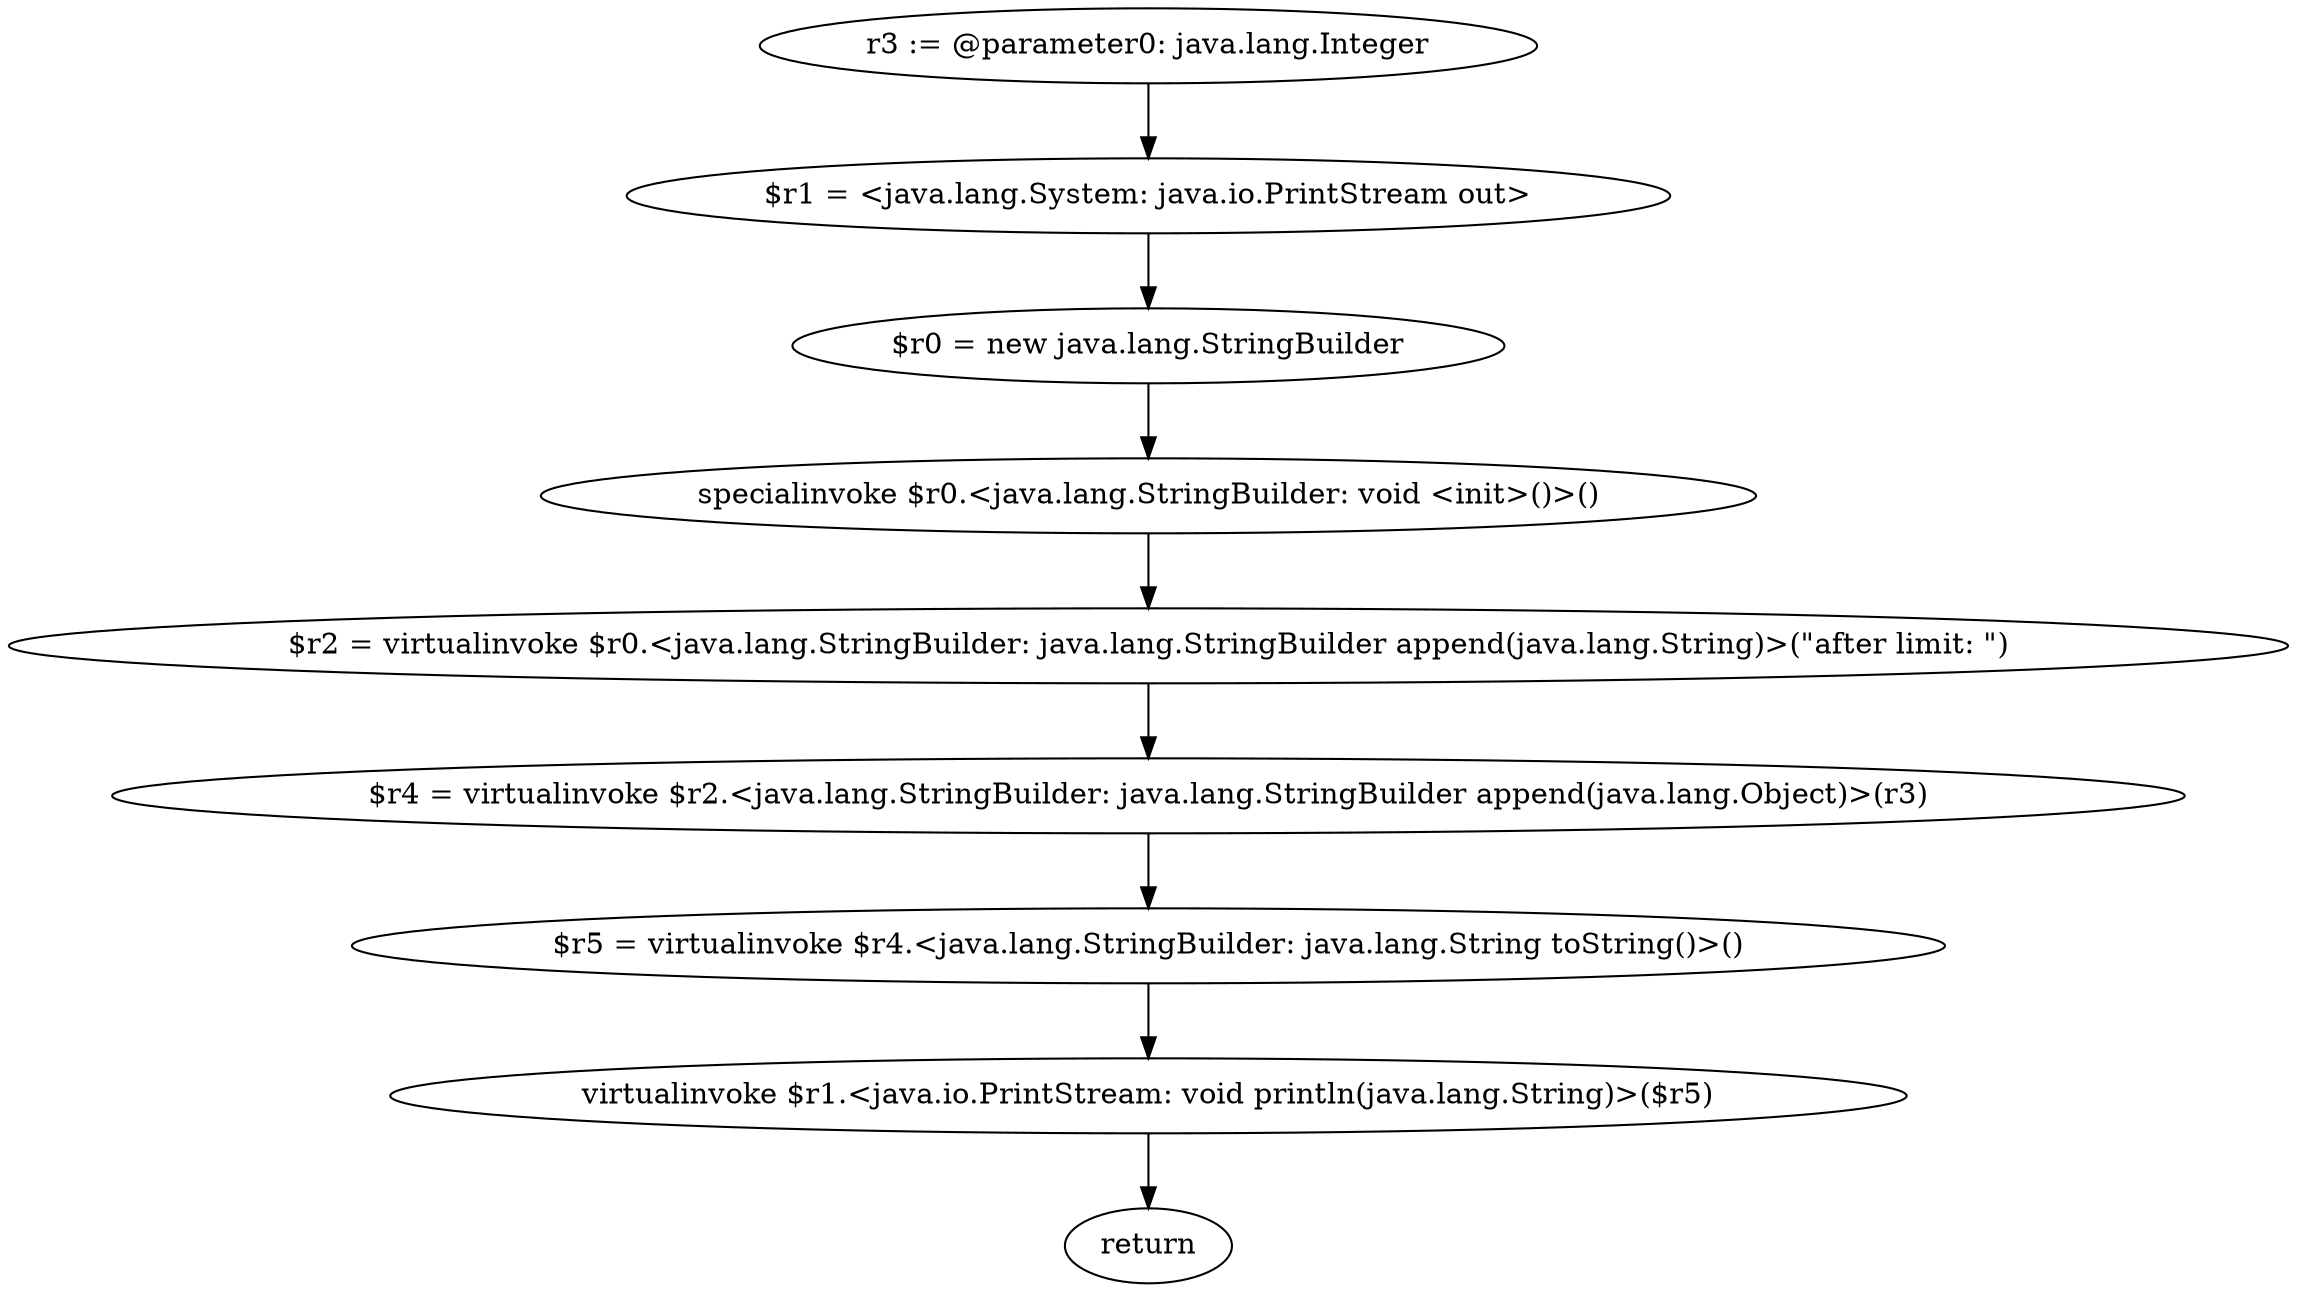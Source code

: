digraph "unitGraph" {
    "r3 := @parameter0: java.lang.Integer"
    "$r1 = <java.lang.System: java.io.PrintStream out>"
    "$r0 = new java.lang.StringBuilder"
    "specialinvoke $r0.<java.lang.StringBuilder: void <init>()>()"
    "$r2 = virtualinvoke $r0.<java.lang.StringBuilder: java.lang.StringBuilder append(java.lang.String)>(\"after limit: \")"
    "$r4 = virtualinvoke $r2.<java.lang.StringBuilder: java.lang.StringBuilder append(java.lang.Object)>(r3)"
    "$r5 = virtualinvoke $r4.<java.lang.StringBuilder: java.lang.String toString()>()"
    "virtualinvoke $r1.<java.io.PrintStream: void println(java.lang.String)>($r5)"
    "return"
    "r3 := @parameter0: java.lang.Integer"->"$r1 = <java.lang.System: java.io.PrintStream out>";
    "$r1 = <java.lang.System: java.io.PrintStream out>"->"$r0 = new java.lang.StringBuilder";
    "$r0 = new java.lang.StringBuilder"->"specialinvoke $r0.<java.lang.StringBuilder: void <init>()>()";
    "specialinvoke $r0.<java.lang.StringBuilder: void <init>()>()"->"$r2 = virtualinvoke $r0.<java.lang.StringBuilder: java.lang.StringBuilder append(java.lang.String)>(\"after limit: \")";
    "$r2 = virtualinvoke $r0.<java.lang.StringBuilder: java.lang.StringBuilder append(java.lang.String)>(\"after limit: \")"->"$r4 = virtualinvoke $r2.<java.lang.StringBuilder: java.lang.StringBuilder append(java.lang.Object)>(r3)";
    "$r4 = virtualinvoke $r2.<java.lang.StringBuilder: java.lang.StringBuilder append(java.lang.Object)>(r3)"->"$r5 = virtualinvoke $r4.<java.lang.StringBuilder: java.lang.String toString()>()";
    "$r5 = virtualinvoke $r4.<java.lang.StringBuilder: java.lang.String toString()>()"->"virtualinvoke $r1.<java.io.PrintStream: void println(java.lang.String)>($r5)";
    "virtualinvoke $r1.<java.io.PrintStream: void println(java.lang.String)>($r5)"->"return";
}
